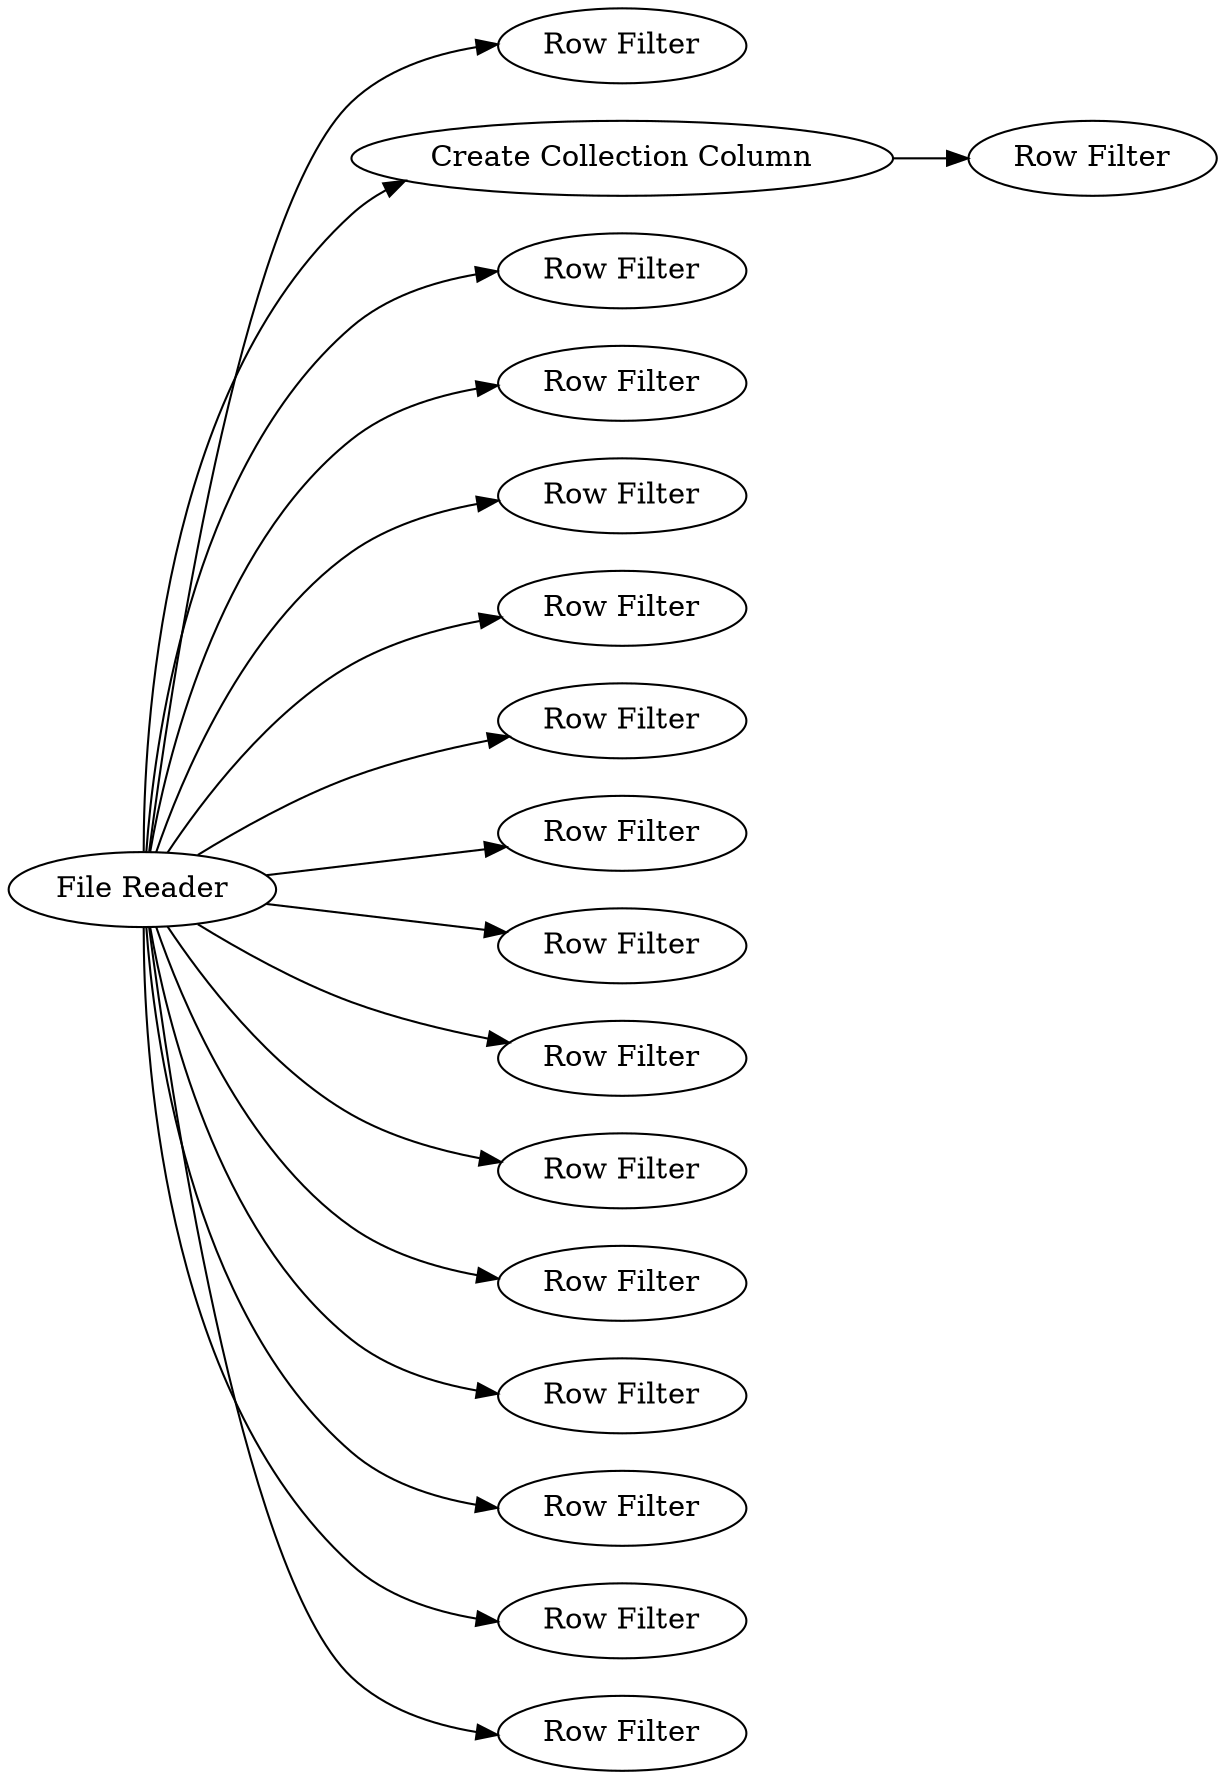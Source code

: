 digraph {
	"1572484718442154786_4" [label="Row Filter"]
	"1572484718442154786_19" [label="Create Collection Column"]
	"1572484718442154786_9" [label="Row Filter"]
	"1572484718442154786_13" [label="Row Filter"]
	"1572484718442154786_14" [label="Row Filter"]
	"1572484718442154786_5" [label="Row Filter"]
	"1572484718442154786_15" [label="Row Filter"]
	"1572484718442154786_16" [label="Row Filter"]
	"1572484718442154786_12" [label="Row Filter"]
	"1572484718442154786_8" [label="Row Filter"]
	"1572484718442154786_7" [label="Row Filter"]
	"1572484718442154786_20" [label="Row Filter"]
	"1572484718442154786_10" [label="Row Filter"]
	"1572484718442154786_11" [label="Row Filter"]
	"1572484718442154786_17" [label="Row Filter"]
	"1572484718442154786_21" [label="File Reader"]
	"1572484718442154786_18" [label="Row Filter"]
	"1572484718442154786_6" [label="Row Filter"]
	"1572484718442154786_21" -> "1572484718442154786_16"
	"1572484718442154786_21" -> "1572484718442154786_10"
	"1572484718442154786_21" -> "1572484718442154786_4"
	"1572484718442154786_19" -> "1572484718442154786_20"
	"1572484718442154786_21" -> "1572484718442154786_18"
	"1572484718442154786_21" -> "1572484718442154786_9"
	"1572484718442154786_21" -> "1572484718442154786_8"
	"1572484718442154786_21" -> "1572484718442154786_6"
	"1572484718442154786_21" -> "1572484718442154786_7"
	"1572484718442154786_21" -> "1572484718442154786_13"
	"1572484718442154786_21" -> "1572484718442154786_17"
	"1572484718442154786_21" -> "1572484718442154786_12"
	"1572484718442154786_21" -> "1572484718442154786_11"
	"1572484718442154786_21" -> "1572484718442154786_14"
	"1572484718442154786_21" -> "1572484718442154786_19"
	"1572484718442154786_21" -> "1572484718442154786_5"
	"1572484718442154786_21" -> "1572484718442154786_15"
	rankdir=LR
}
